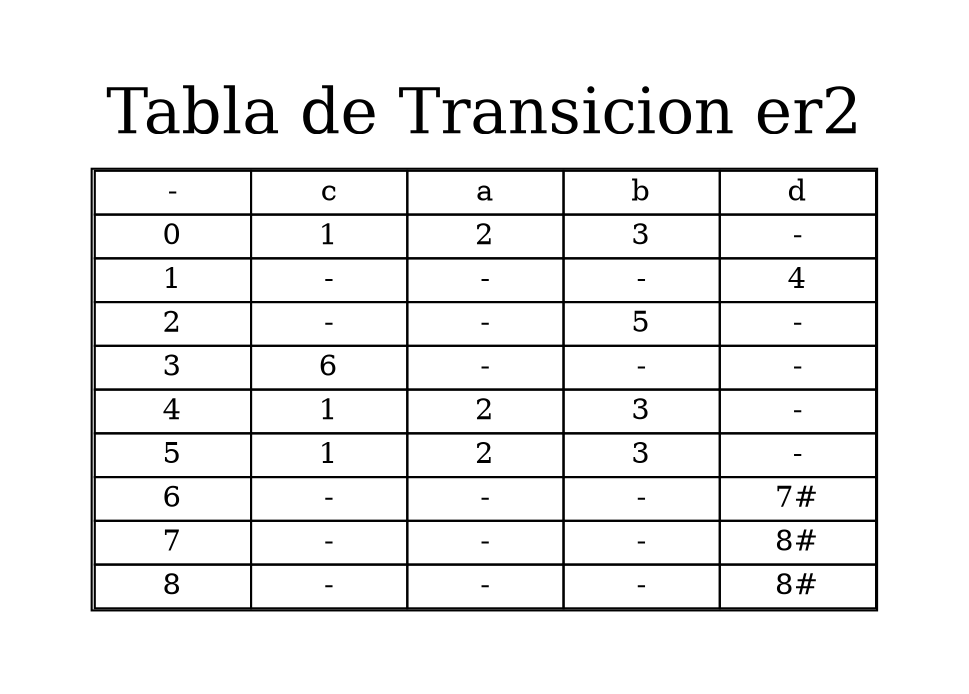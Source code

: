 digraph TablaTransicion {

	graph [rankdir=LR, label="Tabla de Transicion er2", labelloc=t, fontsize=30, pad=0.5, nodesep=0.5, ranksep=2];

	node[shape=none];

	table[label =<
  <TABLE BORDER="1" CELLBORDER="1" CELLSPACING="0"> 
<TR>
	<TD width="75">-</TD>
	<TD width="75">c</TD>
	<TD width="75">a</TD>
	<TD width="75">b</TD>
	<TD width="75">d</TD>
</TR>

<TR>
	<TD width="75">0</TD>
	<TD width="75">1</TD>
	<TD width="75">2</TD>
	<TD width="75">3</TD>
	<TD width="75">-</TD>
</TR>

<TR>
	<TD width="75">1</TD>
	<TD width="75">-</TD>
	<TD width="75">-</TD>
	<TD width="75">-</TD>
	<TD width="75">4</TD>
</TR>

<TR>
	<TD width="75">2</TD>
	<TD width="75">-</TD>
	<TD width="75">-</TD>
	<TD width="75">5</TD>
	<TD width="75">-</TD>
</TR>

<TR>
	<TD width="75">3</TD>
	<TD width="75">6</TD>
	<TD width="75">-</TD>
	<TD width="75">-</TD>
	<TD width="75">-</TD>
</TR>

<TR>
	<TD width="75">4</TD>
	<TD width="75">1</TD>
	<TD width="75">2</TD>
	<TD width="75">3</TD>
	<TD width="75">-</TD>
</TR>

<TR>
	<TD width="75">5</TD>
	<TD width="75">1</TD>
	<TD width="75">2</TD>
	<TD width="75">3</TD>
	<TD width="75">-</TD>
</TR>

<TR>
	<TD width="75">6</TD>
	<TD width="75">-</TD>
	<TD width="75">-</TD>
	<TD width="75">-</TD>
	<TD width="75">7#</TD>
</TR>

<TR>
	<TD width="75">7</TD>
	<TD width="75">-</TD>
	<TD width="75">-</TD>
	<TD width="75">-</TD>
	<TD width="75">8#</TD>
</TR>

<TR>
	<TD width="75">8</TD>
	<TD width="75">-</TD>
	<TD width="75">-</TD>
	<TD width="75">-</TD>
	<TD width="75">8#</TD>
</TR>

</TABLE>>];
}